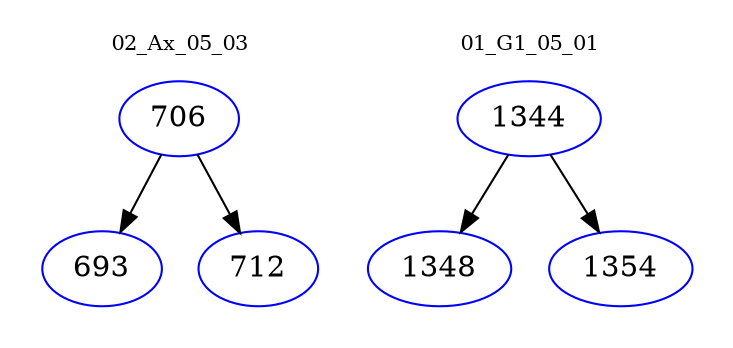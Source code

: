 digraph{
subgraph cluster_0 {
color = white
label = "02_Ax_05_03";
fontsize=10;
T0_706 [label="706", color="blue"]
T0_706 -> T0_693 [color="black"]
T0_693 [label="693", color="blue"]
T0_706 -> T0_712 [color="black"]
T0_712 [label="712", color="blue"]
}
subgraph cluster_1 {
color = white
label = "01_G1_05_01";
fontsize=10;
T1_1344 [label="1344", color="blue"]
T1_1344 -> T1_1348 [color="black"]
T1_1348 [label="1348", color="blue"]
T1_1344 -> T1_1354 [color="black"]
T1_1354 [label="1354", color="blue"]
}
}
